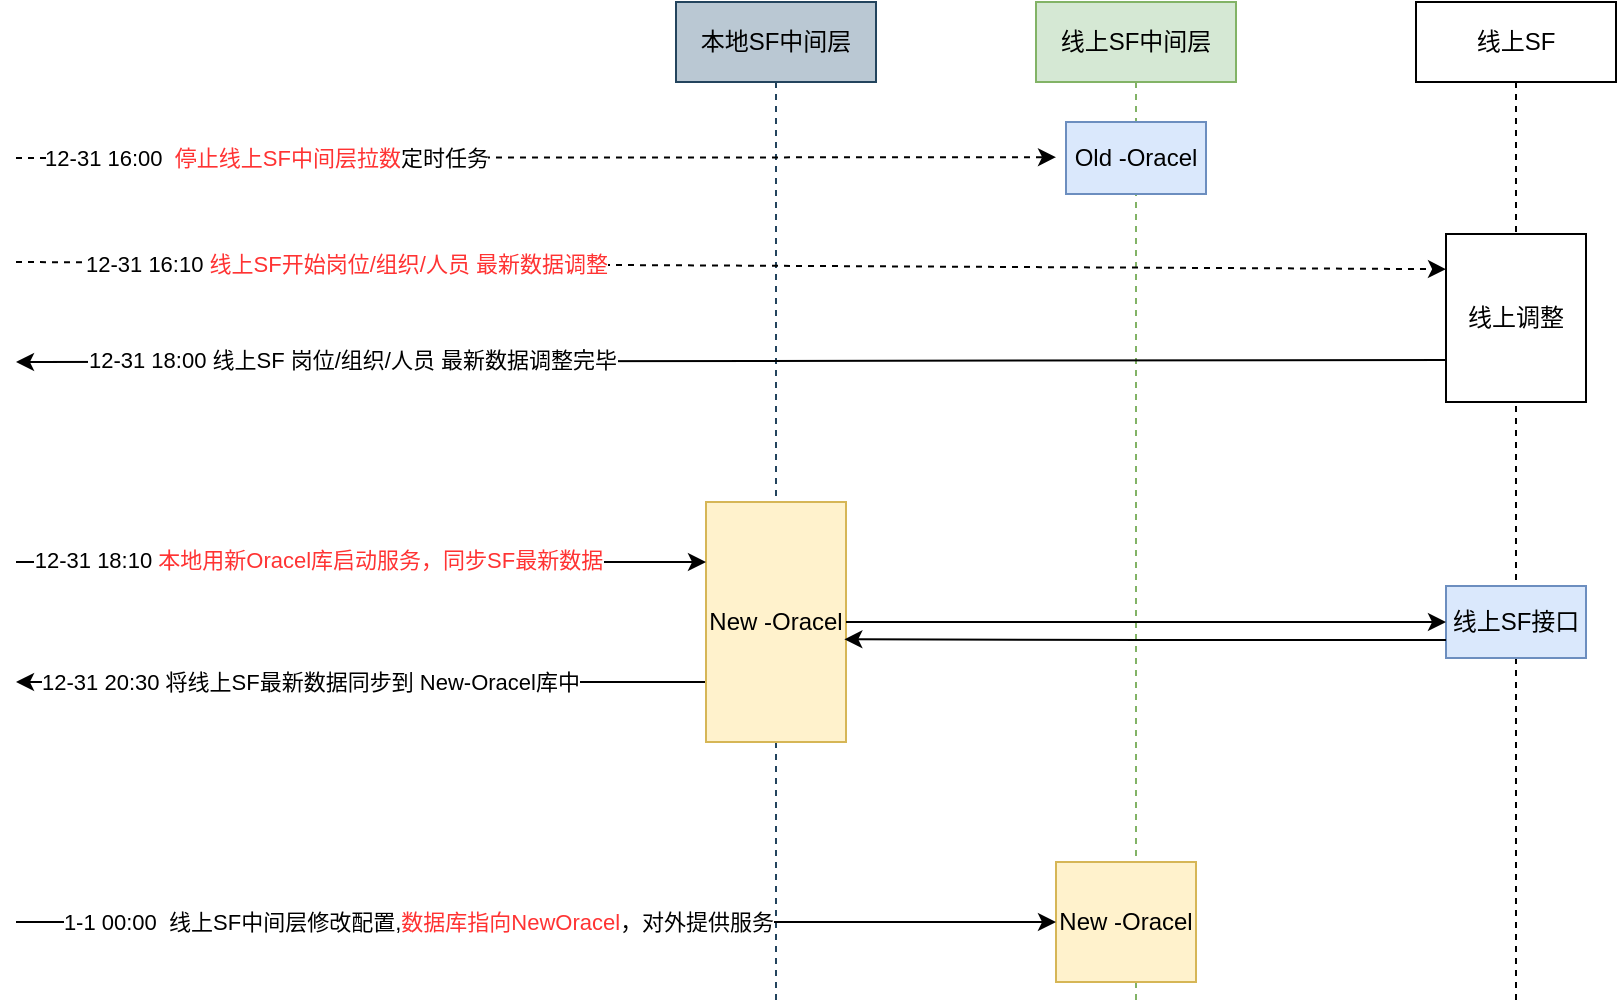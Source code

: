 <mxfile version="22.1.7" type="github">
  <diagram name="第 1 页" id="QjhJOUuIYIkFcDsc6vxH">
    <mxGraphModel dx="2137" dy="-344" grid="1" gridSize="10" guides="1" tooltips="1" connect="1" arrows="1" fold="1" page="1" pageScale="1" pageWidth="827" pageHeight="1169" math="0" shadow="0">
      <root>
        <mxCell id="0" />
        <mxCell id="1" parent="0" />
        <mxCell id="y6LSva5PEFhoxggRZn5w-1" value="线上SF" style="shape=umlLifeline;perimeter=lifelinePerimeter;whiteSpace=wrap;html=1;container=1;dropTarget=0;collapsible=0;recursiveResize=0;outlineConnect=0;portConstraint=eastwest;newEdgeStyle={&quot;curved&quot;:0,&quot;rounded&quot;:0};" vertex="1" parent="1">
          <mxGeometry x="540" y="1620" width="100" height="500" as="geometry" />
        </mxCell>
        <mxCell id="y6LSva5PEFhoxggRZn5w-2" value="线上SF中间层" style="shape=umlLifeline;perimeter=lifelinePerimeter;whiteSpace=wrap;html=1;container=1;dropTarget=0;collapsible=0;recursiveResize=0;outlineConnect=0;portConstraint=eastwest;newEdgeStyle={&quot;curved&quot;:0,&quot;rounded&quot;:0};fillColor=#d5e8d4;strokeColor=#82b366;" vertex="1" parent="1">
          <mxGeometry x="350" y="1620" width="100" height="500" as="geometry" />
        </mxCell>
        <mxCell id="y6LSva5PEFhoxggRZn5w-3" value="本地SF中间层" style="shape=umlLifeline;perimeter=lifelinePerimeter;whiteSpace=wrap;html=1;container=1;dropTarget=0;collapsible=0;recursiveResize=0;outlineConnect=0;portConstraint=eastwest;newEdgeStyle={&quot;curved&quot;:0,&quot;rounded&quot;:0};fillColor=#bac8d3;strokeColor=#23445d;" vertex="1" parent="1">
          <mxGeometry x="170" y="1620" width="100" height="500" as="geometry" />
        </mxCell>
        <mxCell id="y6LSva5PEFhoxggRZn5w-4" value="Old -Oracel" style="rounded=0;whiteSpace=wrap;html=1;fillColor=#dae8fc;strokeColor=#6c8ebf;" vertex="1" parent="1">
          <mxGeometry x="365" y="1680" width="70" height="36" as="geometry" />
        </mxCell>
        <mxCell id="y6LSva5PEFhoxggRZn5w-5" value="" style="endArrow=classic;html=1;rounded=0;dashed=1;" edge="1" parent="1">
          <mxGeometry width="50" height="50" relative="1" as="geometry">
            <mxPoint x="-160" y="1698" as="sourcePoint" />
            <mxPoint x="360" y="1697.58" as="targetPoint" />
          </mxGeometry>
        </mxCell>
        <mxCell id="y6LSva5PEFhoxggRZn5w-6" value="12-31 16:00&amp;nbsp; &lt;font color=&quot;#ff3333&quot;&gt;停止线上SF中间层拉数&lt;/font&gt;定时任务" style="edgeLabel;html=1;align=center;verticalAlign=middle;resizable=0;points=[];" vertex="1" connectable="0" parent="y6LSva5PEFhoxggRZn5w-5">
          <mxGeometry x="-0.581" y="1" relative="1" as="geometry">
            <mxPoint x="16" y="1" as="offset" />
          </mxGeometry>
        </mxCell>
        <mxCell id="y6LSva5PEFhoxggRZn5w-7" value="线上调整" style="rounded=0;whiteSpace=wrap;html=1;" vertex="1" parent="1">
          <mxGeometry x="555" y="1736" width="70" height="84" as="geometry" />
        </mxCell>
        <mxCell id="y6LSva5PEFhoxggRZn5w-8" value="" style="endArrow=classic;html=1;rounded=0;dashed=1;" edge="1" parent="1">
          <mxGeometry width="50" height="50" relative="1" as="geometry">
            <mxPoint x="-160" y="1750" as="sourcePoint" />
            <mxPoint x="555" y="1753.58" as="targetPoint" />
          </mxGeometry>
        </mxCell>
        <mxCell id="y6LSva5PEFhoxggRZn5w-9" value="12-31 16:10 &lt;font color=&quot;#ff3333&quot;&gt;线上SF开始岗位/组织/人员 最新数据调整&lt;/font&gt;" style="edgeLabel;html=1;align=center;verticalAlign=middle;resizable=0;points=[];" vertex="1" connectable="0" parent="y6LSva5PEFhoxggRZn5w-8">
          <mxGeometry x="-0.581" y="1" relative="1" as="geometry">
            <mxPoint x="15" y="1" as="offset" />
          </mxGeometry>
        </mxCell>
        <mxCell id="y6LSva5PEFhoxggRZn5w-10" value="" style="endArrow=classic;html=1;rounded=0;exitX=0;exitY=0.75;exitDx=0;exitDy=0;" edge="1" parent="1" source="y6LSva5PEFhoxggRZn5w-7">
          <mxGeometry width="50" height="50" relative="1" as="geometry">
            <mxPoint x="560" y="1800" as="sourcePoint" />
            <mxPoint x="-160" y="1800" as="targetPoint" />
          </mxGeometry>
        </mxCell>
        <mxCell id="y6LSva5PEFhoxggRZn5w-11" value="12-31 18:00 线上SF 岗位/组织/人员 最新数据调整完毕" style="edgeLabel;html=1;align=center;verticalAlign=middle;resizable=0;points=[];" vertex="1" connectable="0" parent="y6LSva5PEFhoxggRZn5w-10">
          <mxGeometry x="0.761" y="-1" relative="1" as="geometry">
            <mxPoint x="82" as="offset" />
          </mxGeometry>
        </mxCell>
        <mxCell id="y6LSva5PEFhoxggRZn5w-12" style="edgeStyle=orthogonalEdgeStyle;rounded=0;orthogonalLoop=1;jettySize=auto;html=1;exitX=0;exitY=0.75;exitDx=0;exitDy=0;" edge="1" parent="1" source="y6LSva5PEFhoxggRZn5w-14">
          <mxGeometry relative="1" as="geometry">
            <mxPoint x="-160" y="1960" as="targetPoint" />
          </mxGeometry>
        </mxCell>
        <mxCell id="y6LSva5PEFhoxggRZn5w-13" value="12-31 20:30 将线上SF最新数据同步到 New-Oracel库中" style="edgeLabel;html=1;align=center;verticalAlign=middle;resizable=0;points=[];" vertex="1" connectable="0" parent="y6LSva5PEFhoxggRZn5w-12">
          <mxGeometry x="0.756" y="3" relative="1" as="geometry">
            <mxPoint x="105" y="-3" as="offset" />
          </mxGeometry>
        </mxCell>
        <mxCell id="y6LSva5PEFhoxggRZn5w-14" value="New -Oracel" style="rounded=0;whiteSpace=wrap;html=1;fillColor=#fff2cc;strokeColor=#d6b656;" vertex="1" parent="1">
          <mxGeometry x="185" y="1870" width="70" height="120" as="geometry" />
        </mxCell>
        <mxCell id="y6LSva5PEFhoxggRZn5w-15" value="" style="endArrow=classic;html=1;rounded=0;entryX=0;entryY=0.25;entryDx=0;entryDy=0;" edge="1" parent="1" target="y6LSva5PEFhoxggRZn5w-14">
          <mxGeometry width="50" height="50" relative="1" as="geometry">
            <mxPoint x="-160" y="1900" as="sourcePoint" />
            <mxPoint x="-70" y="1870" as="targetPoint" />
          </mxGeometry>
        </mxCell>
        <mxCell id="y6LSva5PEFhoxggRZn5w-16" value="12-31 18:10 &lt;font color=&quot;#ff3333&quot;&gt;本地用新Oracel库启动服务，同步SF最新数据&lt;/font&gt;" style="edgeLabel;html=1;align=center;verticalAlign=middle;resizable=0;points=[];" vertex="1" connectable="0" parent="y6LSva5PEFhoxggRZn5w-15">
          <mxGeometry x="-0.33" y="-2" relative="1" as="geometry">
            <mxPoint x="35" y="-3" as="offset" />
          </mxGeometry>
        </mxCell>
        <mxCell id="y6LSva5PEFhoxggRZn5w-17" value="线上SF接口" style="rounded=0;whiteSpace=wrap;html=1;fillColor=#dae8fc;strokeColor=#6c8ebf;" vertex="1" parent="1">
          <mxGeometry x="555" y="1912" width="70" height="36" as="geometry" />
        </mxCell>
        <mxCell id="y6LSva5PEFhoxggRZn5w-18" value="" style="endArrow=classic;html=1;rounded=0;entryX=0;entryY=0.5;entryDx=0;entryDy=0;exitX=1;exitY=0.5;exitDx=0;exitDy=0;" edge="1" parent="1" source="y6LSva5PEFhoxggRZn5w-14" target="y6LSva5PEFhoxggRZn5w-17">
          <mxGeometry width="50" height="50" relative="1" as="geometry">
            <mxPoint x="430" y="1920" as="sourcePoint" />
            <mxPoint x="480" y="1870" as="targetPoint" />
          </mxGeometry>
        </mxCell>
        <mxCell id="y6LSva5PEFhoxggRZn5w-19" style="edgeStyle=orthogonalEdgeStyle;rounded=0;orthogonalLoop=1;jettySize=auto;html=1;exitX=0;exitY=0.75;exitDx=0;exitDy=0;entryX=0.988;entryY=0.572;entryDx=0;entryDy=0;entryPerimeter=0;" edge="1" parent="1" source="y6LSva5PEFhoxggRZn5w-17" target="y6LSva5PEFhoxggRZn5w-14">
          <mxGeometry relative="1" as="geometry" />
        </mxCell>
        <mxCell id="y6LSva5PEFhoxggRZn5w-20" value="New -Oracel" style="rounded=0;whiteSpace=wrap;html=1;fillColor=#fff2cc;strokeColor=#d6b656;" vertex="1" parent="1">
          <mxGeometry x="360" y="2050" width="70" height="60" as="geometry" />
        </mxCell>
        <mxCell id="y6LSva5PEFhoxggRZn5w-21" value="" style="endArrow=classic;html=1;rounded=0;entryX=0;entryY=0.5;entryDx=0;entryDy=0;" edge="1" parent="1" target="y6LSva5PEFhoxggRZn5w-20">
          <mxGeometry width="50" height="50" relative="1" as="geometry">
            <mxPoint x="-160" y="2080" as="sourcePoint" />
            <mxPoint x="-80" y="2050" as="targetPoint" />
          </mxGeometry>
        </mxCell>
        <mxCell id="y6LSva5PEFhoxggRZn5w-22" value="1-1 00:00&amp;nbsp; 线上SF中间层修改配置,&lt;font color=&quot;#ff3333&quot;&gt;数据库指向NewOracel&lt;/font&gt;，对外提供服务" style="edgeLabel;html=1;align=center;verticalAlign=middle;resizable=0;points=[];" vertex="1" connectable="0" parent="y6LSva5PEFhoxggRZn5w-21">
          <mxGeometry x="-0.659" y="-1" relative="1" as="geometry">
            <mxPoint x="112" y="-1" as="offset" />
          </mxGeometry>
        </mxCell>
      </root>
    </mxGraphModel>
  </diagram>
</mxfile>
